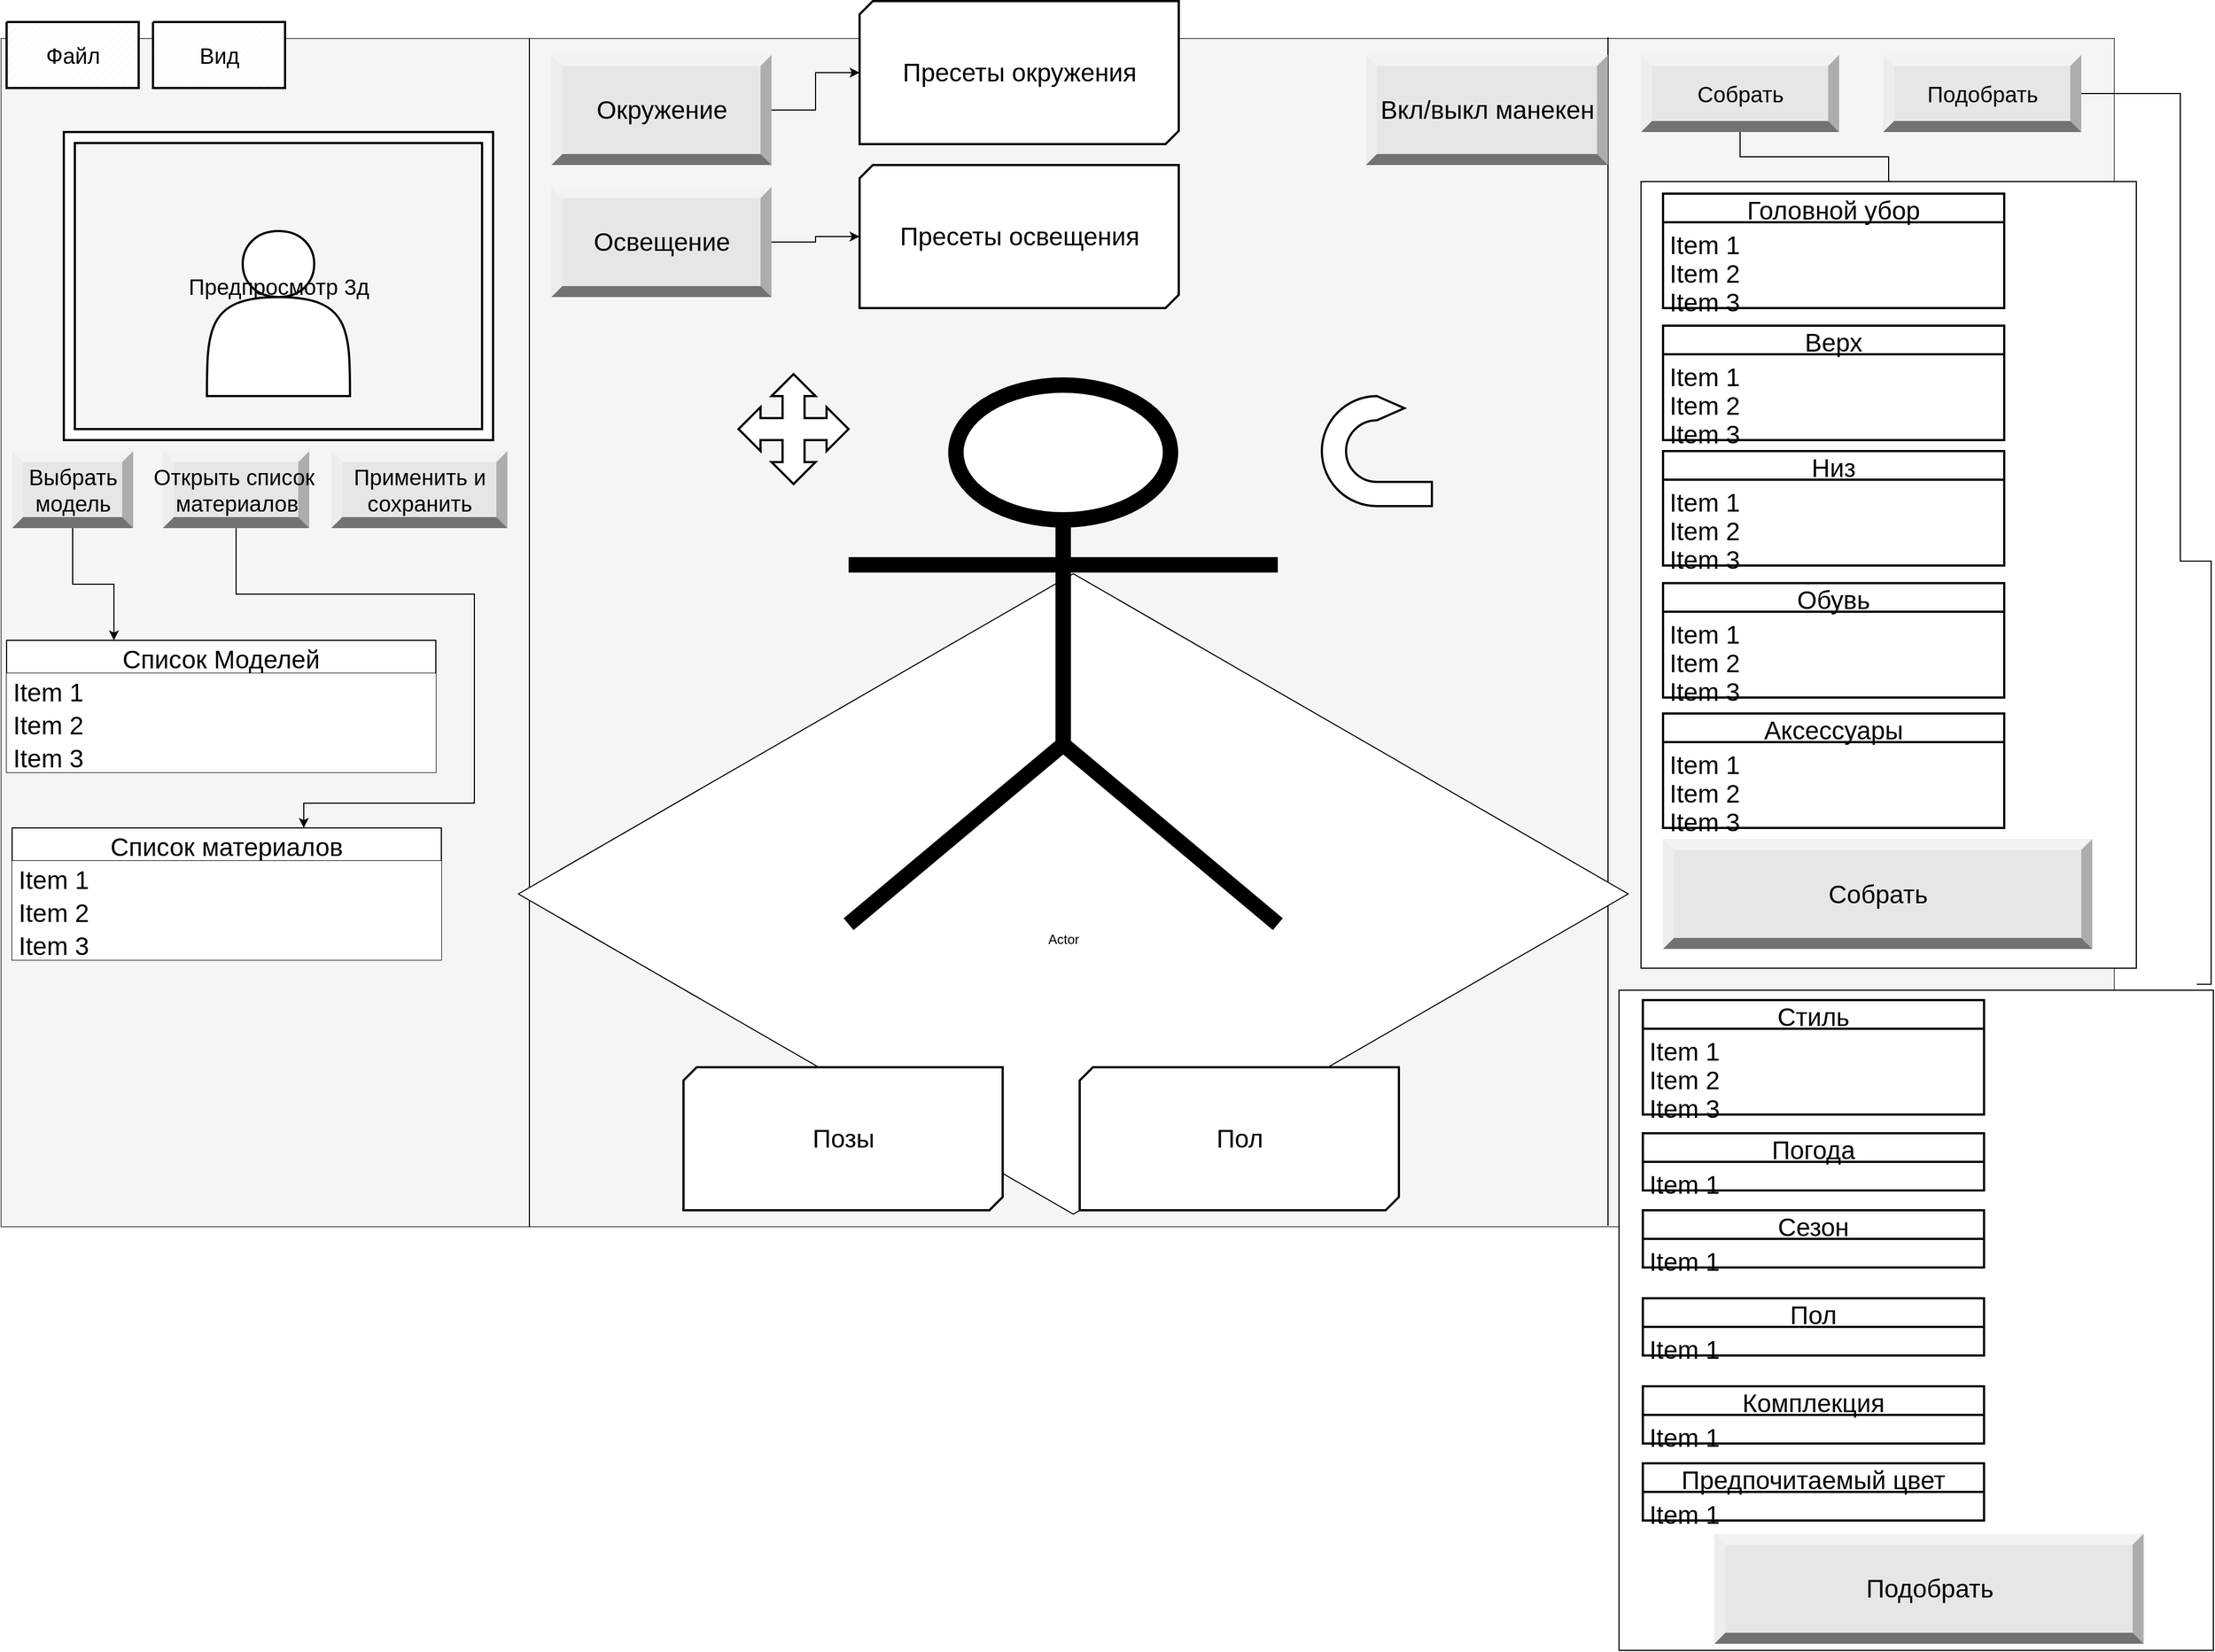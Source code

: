 <mxfile version="21.2.8" type="device">
  <diagram id="mB-Y7TeZoeiKGfiRebVg" name="Страница 1">
    <mxGraphModel dx="3088" dy="884" grid="1" gridSize="10" guides="1" tooltips="1" connect="1" arrows="1" fold="1" page="1" pageScale="1" pageWidth="827" pageHeight="1169" math="0" shadow="0">
      <root>
        <mxCell id="0" />
        <mxCell id="1" parent="0" />
        <mxCell id="9TO0nN3jIIbXw2uy0gUh-1" value="" style="rounded=0;whiteSpace=wrap;html=1;fillColor=#f5f5f5;strokeColor=#666666;fontColor=#333333;" parent="1" vertex="1">
          <mxGeometry x="-1260" y="45" width="1920" height="1080" as="geometry" />
        </mxCell>
        <mxCell id="9TO0nN3jIIbXw2uy0gUh-61" value="" style="verticalLabelPosition=bottom;verticalAlign=top;html=1;shape=mxgraph.basic.rect;fillColor2=none;strokeWidth=1;size=20;indent=5;rounded=0;fontSize=20;" parent="1" vertex="1">
          <mxGeometry x="230" y="175" width="450" height="715" as="geometry" />
        </mxCell>
        <mxCell id="9TO0nN3jIIbXw2uy0gUh-3" value="" style="shape=cube;whiteSpace=wrap;html=1;boundedLbl=1;backgroundOutline=1;darkOpacity=0.05;darkOpacity2=0.1;rounded=0;" parent="1" vertex="1">
          <mxGeometry x="-320" y="790" width="120" height="80" as="geometry" />
        </mxCell>
        <mxCell id="9TO0nN3jIIbXw2uy0gUh-4" value="" style="endArrow=none;html=1;rounded=0;entryX=0.25;entryY=0;entryDx=0;entryDy=0;exitX=0.25;exitY=1;exitDx=0;exitDy=0;" parent="1" source="9TO0nN3jIIbXw2uy0gUh-1" target="9TO0nN3jIIbXw2uy0gUh-1" edge="1">
          <mxGeometry width="50" height="50" relative="1" as="geometry">
            <mxPoint x="-500" y="640" as="sourcePoint" />
            <mxPoint x="-450" y="590" as="targetPoint" />
          </mxGeometry>
        </mxCell>
        <mxCell id="9TO0nN3jIIbXw2uy0gUh-5" value="" style="endArrow=none;html=1;rounded=0;entryX=0.25;entryY=0;entryDx=0;entryDy=0;exitX=0.25;exitY=1;exitDx=0;exitDy=0;" parent="1" edge="1">
          <mxGeometry width="50" height="50" relative="1" as="geometry">
            <mxPoint x="200.0" y="1124" as="sourcePoint" />
            <mxPoint x="200.0" y="44" as="targetPoint" />
          </mxGeometry>
        </mxCell>
        <mxCell id="9TO0nN3jIIbXw2uy0gUh-7" value="" style="html=1;whiteSpace=wrap;aspect=fixed;shape=isoRectangle;rounded=0;" parent="1" vertex="1">
          <mxGeometry x="-790" y="520" width="1008.33" height="605" as="geometry" />
        </mxCell>
        <mxCell id="9TO0nN3jIIbXw2uy0gUh-2" value="Actor" style="shape=umlActor;verticalLabelPosition=bottom;verticalAlign=top;html=1;outlineConnect=0;rounded=0;strokeWidth=14;" parent="1" vertex="1">
          <mxGeometry x="-490.0" y="360" width="390" height="490" as="geometry" />
        </mxCell>
        <mxCell id="TBAzX7xGQEoW5kucpkFZ-18" style="edgeStyle=orthogonalEdgeStyle;rounded=0;orthogonalLoop=1;jettySize=auto;html=1;entryX=0;entryY=0.5;entryDx=0;entryDy=0;entryPerimeter=0;fontSize=23;" parent="1" source="9TO0nN3jIIbXw2uy0gUh-10" target="TBAzX7xGQEoW5kucpkFZ-16" edge="1">
          <mxGeometry relative="1" as="geometry" />
        </mxCell>
        <mxCell id="9TO0nN3jIIbXw2uy0gUh-10" value="Окружение" style="labelPosition=center;verticalLabelPosition=middle;align=center;html=1;shape=mxgraph.basic.shaded_button;dx=10;fillColor=#E6E6E6;strokeColor=none;rounded=0;fontSize=23;" parent="1" vertex="1">
          <mxGeometry x="-760" y="60" width="200" height="100" as="geometry" />
        </mxCell>
        <mxCell id="TBAzX7xGQEoW5kucpkFZ-17" style="edgeStyle=orthogonalEdgeStyle;rounded=0;orthogonalLoop=1;jettySize=auto;html=1;entryX=0;entryY=0.5;entryDx=0;entryDy=0;entryPerimeter=0;fontSize=23;" parent="1" source="9TO0nN3jIIbXw2uy0gUh-11" target="TBAzX7xGQEoW5kucpkFZ-15" edge="1">
          <mxGeometry relative="1" as="geometry" />
        </mxCell>
        <mxCell id="9TO0nN3jIIbXw2uy0gUh-11" value="Освещение" style="labelPosition=center;verticalLabelPosition=middle;align=center;html=1;shape=mxgraph.basic.shaded_button;dx=10;fillColor=#E6E6E6;strokeColor=none;rounded=0;fontSize=23;" parent="1" vertex="1">
          <mxGeometry x="-760" y="180" width="200" height="100" as="geometry" />
        </mxCell>
        <mxCell id="9TO0nN3jIIbXw2uy0gUh-15" value="" style="html=1;shadow=0;dashed=0;align=center;verticalAlign=middle;shape=mxgraph.arrows2.quadArrow;dy=10;dx=20;notch=24;arrowHead=10;rounded=0;fontSize=23;strokeWidth=2;" parent="1" vertex="1">
          <mxGeometry x="-590" y="350" width="100" height="100" as="geometry" />
        </mxCell>
        <mxCell id="9TO0nN3jIIbXw2uy0gUh-16" value="" style="html=1;shadow=0;dashed=0;align=center;verticalAlign=middle;shape=mxgraph.arrows2.uTurnArrow;dy=11;arrowHead=22;dx2=25;rounded=0;fontSize=23;strokeWidth=2;" parent="1" vertex="1">
          <mxGeometry x="-60" y="370" width="100" height="100" as="geometry" />
        </mxCell>
        <mxCell id="9TO0nN3jIIbXw2uy0gUh-17" value="Позы" style="verticalLabelPosition=middle;verticalAlign=middle;html=1;shape=mxgraph.basic.diag_snip_rect;dx=6;rounded=0;fontSize=23;strokeWidth=2;labelPosition=center;align=center;" parent="1" vertex="1">
          <mxGeometry x="-640" y="980" width="290" height="130" as="geometry" />
        </mxCell>
        <mxCell id="9TO0nN3jIIbXw2uy0gUh-18" value="Вкл/выкл манекен" style="labelPosition=center;verticalLabelPosition=middle;align=center;html=1;shape=mxgraph.basic.shaded_button;dx=10;fillColor=#E6E6E6;strokeColor=none;rounded=0;fontSize=23;" parent="1" vertex="1">
          <mxGeometry x="-20" y="60" width="220" height="100" as="geometry" />
        </mxCell>
        <mxCell id="9TO0nN3jIIbXw2uy0gUh-19" value="Головной убор" style="swimlane;fontStyle=0;childLayout=stackLayout;horizontal=1;startSize=26;fillColor=none;horizontalStack=0;resizeParent=1;resizeParentMax=0;resizeLast=0;collapsible=1;marginBottom=0;rounded=0;fontSize=23;strokeWidth=2;" parent="1" vertex="1">
          <mxGeometry x="250" y="186" width="310" height="104" as="geometry" />
        </mxCell>
        <mxCell id="9TO0nN3jIIbXw2uy0gUh-20" value="Item 1" style="text;strokeColor=none;fillColor=none;align=left;verticalAlign=top;spacingLeft=4;spacingRight=4;overflow=hidden;rotatable=0;points=[[0,0.5],[1,0.5]];portConstraint=eastwest;rounded=0;fontSize=23;" parent="9TO0nN3jIIbXw2uy0gUh-19" vertex="1">
          <mxGeometry y="26" width="310" height="26" as="geometry" />
        </mxCell>
        <mxCell id="9TO0nN3jIIbXw2uy0gUh-21" value="Item 2" style="text;strokeColor=none;fillColor=none;align=left;verticalAlign=top;spacingLeft=4;spacingRight=4;overflow=hidden;rotatable=0;points=[[0,0.5],[1,0.5]];portConstraint=eastwest;rounded=0;fontSize=23;" parent="9TO0nN3jIIbXw2uy0gUh-19" vertex="1">
          <mxGeometry y="52" width="310" height="26" as="geometry" />
        </mxCell>
        <mxCell id="9TO0nN3jIIbXw2uy0gUh-22" value="Item 3" style="text;strokeColor=none;fillColor=none;align=left;verticalAlign=top;spacingLeft=4;spacingRight=4;overflow=hidden;rotatable=0;points=[[0,0.5],[1,0.5]];portConstraint=eastwest;rounded=0;fontSize=23;" parent="9TO0nN3jIIbXw2uy0gUh-19" vertex="1">
          <mxGeometry y="78" width="310" height="26" as="geometry" />
        </mxCell>
        <mxCell id="9TO0nN3jIIbXw2uy0gUh-28" value="Верх" style="swimlane;fontStyle=0;childLayout=stackLayout;horizontal=1;startSize=26;fillColor=none;horizontalStack=0;resizeParent=1;resizeParentMax=0;resizeLast=0;collapsible=1;marginBottom=0;rounded=0;fontSize=23;strokeWidth=2;" parent="1" vertex="1">
          <mxGeometry x="250" y="306" width="310" height="104" as="geometry" />
        </mxCell>
        <mxCell id="9TO0nN3jIIbXw2uy0gUh-29" value="Item 1" style="text;strokeColor=none;fillColor=none;align=left;verticalAlign=top;spacingLeft=4;spacingRight=4;overflow=hidden;rotatable=0;points=[[0,0.5],[1,0.5]];portConstraint=eastwest;rounded=0;fontSize=23;" parent="9TO0nN3jIIbXw2uy0gUh-28" vertex="1">
          <mxGeometry y="26" width="310" height="26" as="geometry" />
        </mxCell>
        <mxCell id="9TO0nN3jIIbXw2uy0gUh-30" value="Item 2" style="text;strokeColor=none;fillColor=none;align=left;verticalAlign=top;spacingLeft=4;spacingRight=4;overflow=hidden;rotatable=0;points=[[0,0.5],[1,0.5]];portConstraint=eastwest;rounded=0;fontSize=23;" parent="9TO0nN3jIIbXw2uy0gUh-28" vertex="1">
          <mxGeometry y="52" width="310" height="26" as="geometry" />
        </mxCell>
        <mxCell id="9TO0nN3jIIbXw2uy0gUh-31" value="Item 3" style="text;strokeColor=none;fillColor=none;align=left;verticalAlign=top;spacingLeft=4;spacingRight=4;overflow=hidden;rotatable=0;points=[[0,0.5],[1,0.5]];portConstraint=eastwest;rounded=0;fontSize=23;" parent="9TO0nN3jIIbXw2uy0gUh-28" vertex="1">
          <mxGeometry y="78" width="310" height="26" as="geometry" />
        </mxCell>
        <mxCell id="9TO0nN3jIIbXw2uy0gUh-32" value="Низ" style="swimlane;fontStyle=0;childLayout=stackLayout;horizontal=1;startSize=26;fillColor=none;horizontalStack=0;resizeParent=1;resizeParentMax=0;resizeLast=0;collapsible=1;marginBottom=0;rounded=0;fontSize=23;strokeWidth=2;" parent="1" vertex="1">
          <mxGeometry x="250" y="420" width="310" height="104" as="geometry" />
        </mxCell>
        <mxCell id="9TO0nN3jIIbXw2uy0gUh-33" value="Item 1" style="text;strokeColor=none;fillColor=none;align=left;verticalAlign=top;spacingLeft=4;spacingRight=4;overflow=hidden;rotatable=0;points=[[0,0.5],[1,0.5]];portConstraint=eastwest;rounded=0;fontSize=23;" parent="9TO0nN3jIIbXw2uy0gUh-32" vertex="1">
          <mxGeometry y="26" width="310" height="26" as="geometry" />
        </mxCell>
        <mxCell id="9TO0nN3jIIbXw2uy0gUh-34" value="Item 2" style="text;strokeColor=none;fillColor=none;align=left;verticalAlign=top;spacingLeft=4;spacingRight=4;overflow=hidden;rotatable=0;points=[[0,0.5],[1,0.5]];portConstraint=eastwest;rounded=0;fontSize=23;" parent="9TO0nN3jIIbXw2uy0gUh-32" vertex="1">
          <mxGeometry y="52" width="310" height="26" as="geometry" />
        </mxCell>
        <mxCell id="9TO0nN3jIIbXw2uy0gUh-35" value="Item 3" style="text;strokeColor=none;fillColor=none;align=left;verticalAlign=top;spacingLeft=4;spacingRight=4;overflow=hidden;rotatable=0;points=[[0,0.5],[1,0.5]];portConstraint=eastwest;rounded=0;fontSize=23;" parent="9TO0nN3jIIbXw2uy0gUh-32" vertex="1">
          <mxGeometry y="78" width="310" height="26" as="geometry" />
        </mxCell>
        <mxCell id="9TO0nN3jIIbXw2uy0gUh-37" value="Обувь" style="swimlane;fontStyle=0;childLayout=stackLayout;horizontal=1;startSize=26;fillColor=none;horizontalStack=0;resizeParent=1;resizeParentMax=0;resizeLast=0;collapsible=1;marginBottom=0;rounded=0;fontSize=23;strokeWidth=2;" parent="1" vertex="1">
          <mxGeometry x="250" y="540" width="310" height="104" as="geometry" />
        </mxCell>
        <mxCell id="9TO0nN3jIIbXw2uy0gUh-38" value="Item 1" style="text;strokeColor=none;fillColor=none;align=left;verticalAlign=top;spacingLeft=4;spacingRight=4;overflow=hidden;rotatable=0;points=[[0,0.5],[1,0.5]];portConstraint=eastwest;rounded=0;fontSize=23;" parent="9TO0nN3jIIbXw2uy0gUh-37" vertex="1">
          <mxGeometry y="26" width="310" height="26" as="geometry" />
        </mxCell>
        <mxCell id="9TO0nN3jIIbXw2uy0gUh-39" value="Item 2" style="text;strokeColor=none;fillColor=none;align=left;verticalAlign=top;spacingLeft=4;spacingRight=4;overflow=hidden;rotatable=0;points=[[0,0.5],[1,0.5]];portConstraint=eastwest;rounded=0;fontSize=23;" parent="9TO0nN3jIIbXw2uy0gUh-37" vertex="1">
          <mxGeometry y="52" width="310" height="26" as="geometry" />
        </mxCell>
        <mxCell id="9TO0nN3jIIbXw2uy0gUh-40" value="Item 3" style="text;strokeColor=none;fillColor=none;align=left;verticalAlign=top;spacingLeft=4;spacingRight=4;overflow=hidden;rotatable=0;points=[[0,0.5],[1,0.5]];portConstraint=eastwest;rounded=0;fontSize=23;" parent="9TO0nN3jIIbXw2uy0gUh-37" vertex="1">
          <mxGeometry y="78" width="310" height="26" as="geometry" />
        </mxCell>
        <mxCell id="9TO0nN3jIIbXw2uy0gUh-41" value="Аксессуары" style="swimlane;fontStyle=0;childLayout=stackLayout;horizontal=1;startSize=26;fillColor=none;horizontalStack=0;resizeParent=1;resizeParentMax=0;resizeLast=0;collapsible=1;marginBottom=0;rounded=0;fontSize=23;strokeWidth=2;" parent="1" vertex="1">
          <mxGeometry x="250" y="658.5" width="310" height="104" as="geometry" />
        </mxCell>
        <mxCell id="9TO0nN3jIIbXw2uy0gUh-42" value="Item 1" style="text;strokeColor=none;fillColor=none;align=left;verticalAlign=top;spacingLeft=4;spacingRight=4;overflow=hidden;rotatable=0;points=[[0,0.5],[1,0.5]];portConstraint=eastwest;rounded=0;fontSize=23;" parent="9TO0nN3jIIbXw2uy0gUh-41" vertex="1">
          <mxGeometry y="26" width="310" height="26" as="geometry" />
        </mxCell>
        <mxCell id="9TO0nN3jIIbXw2uy0gUh-43" value="Item 2" style="text;strokeColor=none;fillColor=none;align=left;verticalAlign=top;spacingLeft=4;spacingRight=4;overflow=hidden;rotatable=0;points=[[0,0.5],[1,0.5]];portConstraint=eastwest;rounded=0;fontSize=23;" parent="9TO0nN3jIIbXw2uy0gUh-41" vertex="1">
          <mxGeometry y="52" width="310" height="26" as="geometry" />
        </mxCell>
        <mxCell id="9TO0nN3jIIbXw2uy0gUh-44" value="Item 3" style="text;strokeColor=none;fillColor=none;align=left;verticalAlign=top;spacingLeft=4;spacingRight=4;overflow=hidden;rotatable=0;points=[[0,0.5],[1,0.5]];portConstraint=eastwest;rounded=0;fontSize=23;" parent="9TO0nN3jIIbXw2uy0gUh-41" vertex="1">
          <mxGeometry y="78" width="310" height="26" as="geometry" />
        </mxCell>
        <mxCell id="9TO0nN3jIIbXw2uy0gUh-45" value="Собрать" style="labelPosition=center;verticalLabelPosition=middle;align=center;html=1;shape=mxgraph.basic.shaded_button;dx=10;fillColor=#E6E6E6;strokeColor=none;rounded=0;fontSize=20;" parent="1" vertex="1">
          <mxGeometry x="230" y="60" width="180" height="70" as="geometry" />
        </mxCell>
        <mxCell id="9TO0nN3jIIbXw2uy0gUh-46" value="Подобрать" style="labelPosition=center;verticalLabelPosition=middle;align=center;html=1;shape=mxgraph.basic.shaded_button;dx=10;fillColor=#E6E6E6;strokeColor=none;rounded=0;fontSize=20;" parent="1" vertex="1">
          <mxGeometry x="450" y="60" width="180" height="70" as="geometry" />
        </mxCell>
        <mxCell id="9TO0nN3jIIbXw2uy0gUh-50" value="" style="shape=actor;whiteSpace=wrap;html=1;rounded=0;fontSize=20;strokeWidth=2;" parent="1" vertex="1">
          <mxGeometry x="-1073" y="220" width="130" height="150" as="geometry" />
        </mxCell>
        <mxCell id="9TO0nN3jIIbXw2uy0gUh-48" value="Предпросмотр 3д" style="verticalLabelPosition=middle;verticalAlign=middle;html=1;shape=mxgraph.basic.frame;dx=10;rounded=0;fontSize=20;strokeWidth=2;labelPosition=center;align=center;" parent="1" vertex="1">
          <mxGeometry x="-1203" y="130" width="390" height="280" as="geometry" />
        </mxCell>
        <mxCell id="TBAzX7xGQEoW5kucpkFZ-13" style="edgeStyle=orthogonalEdgeStyle;rounded=0;orthogonalLoop=1;jettySize=auto;html=1;entryX=0.25;entryY=0;entryDx=0;entryDy=0;fontSize=23;" parent="1" source="9TO0nN3jIIbXw2uy0gUh-51" target="TBAzX7xGQEoW5kucpkFZ-9" edge="1">
          <mxGeometry relative="1" as="geometry" />
        </mxCell>
        <mxCell id="9TO0nN3jIIbXw2uy0gUh-51" value="Выбрать &lt;br&gt;модель" style="labelPosition=center;verticalLabelPosition=middle;align=center;html=1;shape=mxgraph.basic.shaded_button;dx=10;fillColor=#E6E6E6;strokeColor=none;rounded=0;fontSize=20;" parent="1" vertex="1">
          <mxGeometry x="-1250" y="420" width="110" height="70" as="geometry" />
        </mxCell>
        <mxCell id="TBAzX7xGQEoW5kucpkFZ-7" style="edgeStyle=orthogonalEdgeStyle;rounded=0;orthogonalLoop=1;jettySize=auto;html=1;fontSize=23;" parent="1" source="9TO0nN3jIIbXw2uy0gUh-52" target="TBAzX7xGQEoW5kucpkFZ-1" edge="1">
          <mxGeometry relative="1" as="geometry">
            <Array as="points">
              <mxPoint x="-1046" y="550" />
              <mxPoint x="-830" y="550" />
              <mxPoint x="-830" y="740" />
              <mxPoint x="-985" y="740" />
            </Array>
          </mxGeometry>
        </mxCell>
        <mxCell id="9TO0nN3jIIbXw2uy0gUh-52" value="&lt;div style=&quot;text-align: justify;&quot;&gt;&lt;span style=&quot;background-color: initial;&quot;&gt;Открыть список&amp;nbsp;&lt;/span&gt;&lt;/div&gt;&lt;div style=&quot;&quot;&gt;&lt;span style=&quot;background-color: initial;&quot;&gt;материалов&lt;/span&gt;&lt;/div&gt;" style="labelPosition=center;verticalLabelPosition=middle;align=center;html=1;shape=mxgraph.basic.shaded_button;dx=10;fillColor=#E6E6E6;strokeColor=none;rounded=0;fontSize=20;" parent="1" vertex="1">
          <mxGeometry x="-1113" y="420" width="133" height="70" as="geometry" />
        </mxCell>
        <mxCell id="9TO0nN3jIIbXw2uy0gUh-58" value="Применить и &lt;br&gt;сохранить" style="labelPosition=center;verticalLabelPosition=middle;align=center;html=1;shape=mxgraph.basic.shaded_button;dx=10;fillColor=#E6E6E6;strokeColor=none;rounded=0;fontSize=20;" parent="1" vertex="1">
          <mxGeometry x="-960" y="420" width="160" height="70" as="geometry" />
        </mxCell>
        <mxCell id="9TO0nN3jIIbXw2uy0gUh-59" value="Файл" style="verticalLabelPosition=middle;verticalAlign=middle;html=1;shape=mxgraph.basic.patternFillRect;fillStyle=diag;step=5;fillStrokeWidth=0.2;fillStrokeColor=#dddddd;rounded=0;fontSize=20;strokeWidth=2;labelPosition=center;align=center;" parent="1" vertex="1">
          <mxGeometry x="-1255" y="30" width="120" height="60" as="geometry" />
        </mxCell>
        <mxCell id="9TO0nN3jIIbXw2uy0gUh-60" value="Вид" style="verticalLabelPosition=middle;verticalAlign=middle;html=1;shape=mxgraph.basic.patternFillRect;fillStyle=diag;step=5;fillStrokeWidth=0.2;fillStrokeColor=#dddddd;rounded=0;fontSize=20;strokeWidth=2;labelPosition=center;align=center;" parent="1" vertex="1">
          <mxGeometry x="-1122" y="30" width="120" height="60" as="geometry" />
        </mxCell>
        <mxCell id="9TO0nN3jIIbXw2uy0gUh-62" value="" style="endArrow=none;html=1;rounded=0;fontSize=20;edgeStyle=orthogonalEdgeStyle;" parent="1" source="9TO0nN3jIIbXw2uy0gUh-61" target="9TO0nN3jIIbXw2uy0gUh-45" edge="1">
          <mxGeometry width="50" height="50" relative="1" as="geometry">
            <mxPoint x="880" y="670" as="sourcePoint" />
            <mxPoint x="930" y="620" as="targetPoint" />
          </mxGeometry>
        </mxCell>
        <mxCell id="9TO0nN3jIIbXw2uy0gUh-63" value="" style="verticalLabelPosition=bottom;verticalAlign=top;html=1;shape=mxgraph.basic.rect;fillColor2=none;strokeWidth=1;size=20;indent=5;rounded=0;fontSize=20;" parent="1" vertex="1">
          <mxGeometry x="210" y="910" width="540" height="600" as="geometry" />
        </mxCell>
        <mxCell id="9TO0nN3jIIbXw2uy0gUh-64" value="Стиль" style="swimlane;fontStyle=0;childLayout=stackLayout;horizontal=1;startSize=26;fillColor=none;horizontalStack=0;resizeParent=1;resizeParentMax=0;resizeLast=0;collapsible=1;marginBottom=0;rounded=0;fontSize=23;strokeWidth=2;" parent="1" vertex="1">
          <mxGeometry x="231.67" y="919" width="310" height="104" as="geometry" />
        </mxCell>
        <mxCell id="9TO0nN3jIIbXw2uy0gUh-65" value="Item 1" style="text;strokeColor=none;fillColor=none;align=left;verticalAlign=top;spacingLeft=4;spacingRight=4;overflow=hidden;rotatable=0;points=[[0,0.5],[1,0.5]];portConstraint=eastwest;rounded=0;fontSize=23;" parent="9TO0nN3jIIbXw2uy0gUh-64" vertex="1">
          <mxGeometry y="26" width="310" height="26" as="geometry" />
        </mxCell>
        <mxCell id="9TO0nN3jIIbXw2uy0gUh-66" value="Item 2" style="text;strokeColor=none;fillColor=none;align=left;verticalAlign=top;spacingLeft=4;spacingRight=4;overflow=hidden;rotatable=0;points=[[0,0.5],[1,0.5]];portConstraint=eastwest;rounded=0;fontSize=23;" parent="9TO0nN3jIIbXw2uy0gUh-64" vertex="1">
          <mxGeometry y="52" width="310" height="26" as="geometry" />
        </mxCell>
        <mxCell id="9TO0nN3jIIbXw2uy0gUh-67" value="Item 3" style="text;strokeColor=none;fillColor=none;align=left;verticalAlign=top;spacingLeft=4;spacingRight=4;overflow=hidden;rotatable=0;points=[[0,0.5],[1,0.5]];portConstraint=eastwest;rounded=0;fontSize=23;" parent="9TO0nN3jIIbXw2uy0gUh-64" vertex="1">
          <mxGeometry y="78" width="310" height="26" as="geometry" />
        </mxCell>
        <mxCell id="9TO0nN3jIIbXw2uy0gUh-68" value="Собрать" style="labelPosition=center;verticalLabelPosition=middle;align=center;html=1;shape=mxgraph.basic.shaded_button;dx=10;fillColor=#E6E6E6;strokeColor=none;rounded=0;fontSize=23;" parent="1" vertex="1">
          <mxGeometry x="250" y="772.5" width="390" height="100" as="geometry" />
        </mxCell>
        <mxCell id="9TO0nN3jIIbXw2uy0gUh-23" value="Подобрать" style="labelPosition=center;verticalLabelPosition=middle;align=center;html=1;shape=mxgraph.basic.shaded_button;dx=10;fillColor=#E6E6E6;strokeColor=none;rounded=0;fontSize=23;" parent="1" vertex="1">
          <mxGeometry x="296.67" y="1404" width="390" height="100" as="geometry" />
        </mxCell>
        <mxCell id="9TO0nN3jIIbXw2uy0gUh-69" value="Погода" style="swimlane;fontStyle=0;childLayout=stackLayout;horizontal=1;startSize=26;fillColor=none;horizontalStack=0;resizeParent=1;resizeParentMax=0;resizeLast=0;collapsible=1;marginBottom=0;rounded=0;fontSize=23;strokeWidth=2;" parent="1" vertex="1">
          <mxGeometry x="231.67" y="1040" width="310" height="52" as="geometry" />
        </mxCell>
        <mxCell id="9TO0nN3jIIbXw2uy0gUh-70" value="Item 1" style="text;strokeColor=none;fillColor=none;align=left;verticalAlign=top;spacingLeft=4;spacingRight=4;overflow=hidden;rotatable=0;points=[[0,0.5],[1,0.5]];portConstraint=eastwest;rounded=0;fontSize=23;" parent="9TO0nN3jIIbXw2uy0gUh-69" vertex="1">
          <mxGeometry y="26" width="310" height="26" as="geometry" />
        </mxCell>
        <mxCell id="9TO0nN3jIIbXw2uy0gUh-73" value="Сезон" style="swimlane;fontStyle=0;childLayout=stackLayout;horizontal=1;startSize=26;fillColor=none;horizontalStack=0;resizeParent=1;resizeParentMax=0;resizeLast=0;collapsible=1;marginBottom=0;rounded=0;fontSize=23;strokeWidth=2;" parent="1" vertex="1">
          <mxGeometry x="231.67" y="1110" width="310" height="52" as="geometry" />
        </mxCell>
        <mxCell id="9TO0nN3jIIbXw2uy0gUh-74" value="Item 1" style="text;strokeColor=none;fillColor=none;align=left;verticalAlign=top;spacingLeft=4;spacingRight=4;overflow=hidden;rotatable=0;points=[[0,0.5],[1,0.5]];portConstraint=eastwest;rounded=0;fontSize=23;" parent="9TO0nN3jIIbXw2uy0gUh-73" vertex="1">
          <mxGeometry y="26" width="310" height="26" as="geometry" />
        </mxCell>
        <mxCell id="9TO0nN3jIIbXw2uy0gUh-75" value="Пол" style="swimlane;fontStyle=0;childLayout=stackLayout;horizontal=1;startSize=26;fillColor=none;horizontalStack=0;resizeParent=1;resizeParentMax=0;resizeLast=0;collapsible=1;marginBottom=0;rounded=0;fontSize=23;strokeWidth=2;" parent="1" vertex="1">
          <mxGeometry x="231.67" y="1190" width="310" height="52" as="geometry" />
        </mxCell>
        <mxCell id="9TO0nN3jIIbXw2uy0gUh-76" value="Item 1" style="text;strokeColor=none;fillColor=none;align=left;verticalAlign=top;spacingLeft=4;spacingRight=4;overflow=hidden;rotatable=0;points=[[0,0.5],[1,0.5]];portConstraint=eastwest;rounded=0;fontSize=23;" parent="9TO0nN3jIIbXw2uy0gUh-75" vertex="1">
          <mxGeometry y="26" width="310" height="26" as="geometry" />
        </mxCell>
        <mxCell id="9TO0nN3jIIbXw2uy0gUh-77" value="Комплекция" style="swimlane;fontStyle=0;childLayout=stackLayout;horizontal=1;startSize=26;fillColor=none;horizontalStack=0;resizeParent=1;resizeParentMax=0;resizeLast=0;collapsible=1;marginBottom=0;rounded=0;fontSize=23;strokeWidth=2;" parent="1" vertex="1">
          <mxGeometry x="231.67" y="1270" width="310" height="52" as="geometry" />
        </mxCell>
        <mxCell id="9TO0nN3jIIbXw2uy0gUh-78" value="Item 1" style="text;strokeColor=none;fillColor=none;align=left;verticalAlign=top;spacingLeft=4;spacingRight=4;overflow=hidden;rotatable=0;points=[[0,0.5],[1,0.5]];portConstraint=eastwest;rounded=0;fontSize=23;" parent="9TO0nN3jIIbXw2uy0gUh-77" vertex="1">
          <mxGeometry y="26" width="310" height="26" as="geometry" />
        </mxCell>
        <mxCell id="9TO0nN3jIIbXw2uy0gUh-79" value="Предпочитаемый цвет" style="swimlane;fontStyle=0;childLayout=stackLayout;horizontal=1;startSize=26;fillColor=none;horizontalStack=0;resizeParent=1;resizeParentMax=0;resizeLast=0;collapsible=1;marginBottom=0;rounded=0;fontSize=23;strokeWidth=2;" parent="1" vertex="1">
          <mxGeometry x="231.67" y="1340" width="310" height="52" as="geometry" />
        </mxCell>
        <mxCell id="9TO0nN3jIIbXw2uy0gUh-80" value="Item 1" style="text;strokeColor=none;fillColor=none;align=left;verticalAlign=top;spacingLeft=4;spacingRight=4;overflow=hidden;rotatable=0;points=[[0,0.5],[1,0.5]];portConstraint=eastwest;rounded=0;fontSize=23;" parent="9TO0nN3jIIbXw2uy0gUh-79" vertex="1">
          <mxGeometry y="26" width="310" height="26" as="geometry" />
        </mxCell>
        <mxCell id="9TO0nN3jIIbXw2uy0gUh-81" value="" style="endArrow=none;html=1;rounded=0;fontSize=20;exitX=0.972;exitY=-0.009;exitDx=0;exitDy=0;exitPerimeter=0;edgeStyle=orthogonalEdgeStyle;" parent="1" source="9TO0nN3jIIbXw2uy0gUh-63" target="9TO0nN3jIIbXw2uy0gUh-46" edge="1">
          <mxGeometry width="50" height="50" relative="1" as="geometry">
            <mxPoint x="1050.46" y="130.0" as="sourcePoint" />
            <mxPoint x="760" y="72.016" as="targetPoint" />
            <Array as="points">
              <mxPoint x="748" y="905" />
              <mxPoint x="748" y="520" />
              <mxPoint x="720" y="520" />
              <mxPoint x="720" y="95" />
            </Array>
          </mxGeometry>
        </mxCell>
        <mxCell id="TBAzX7xGQEoW5kucpkFZ-1" value="Список материалов" style="swimlane;fontStyle=0;childLayout=stackLayout;horizontal=1;startSize=30;horizontalStack=0;resizeParent=1;resizeParentMax=0;resizeLast=0;collapsible=1;marginBottom=0;fontSize=23;" parent="1" vertex="1">
          <mxGeometry x="-1250" y="762.5" width="390" height="120" as="geometry" />
        </mxCell>
        <mxCell id="TBAzX7xGQEoW5kucpkFZ-2" value="Item 1" style="text;align=left;verticalAlign=middle;spacingLeft=4;spacingRight=4;overflow=hidden;points=[[0,0.5],[1,0.5]];portConstraint=eastwest;rotatable=0;fillColor=default;fontSize=23;" parent="TBAzX7xGQEoW5kucpkFZ-1" vertex="1">
          <mxGeometry y="30" width="390" height="30" as="geometry" />
        </mxCell>
        <mxCell id="TBAzX7xGQEoW5kucpkFZ-3" value="Item 2" style="text;align=left;verticalAlign=middle;spacingLeft=4;spacingRight=4;overflow=hidden;points=[[0,0.5],[1,0.5]];portConstraint=eastwest;rotatable=0;fillColor=default;fontSize=23;" parent="TBAzX7xGQEoW5kucpkFZ-1" vertex="1">
          <mxGeometry y="60" width="390" height="30" as="geometry" />
        </mxCell>
        <mxCell id="TBAzX7xGQEoW5kucpkFZ-4" value="Item 3" style="text;align=left;verticalAlign=middle;spacingLeft=4;spacingRight=4;overflow=hidden;points=[[0,0.5],[1,0.5]];portConstraint=eastwest;rotatable=0;fillColor=default;fontSize=23;" parent="TBAzX7xGQEoW5kucpkFZ-1" vertex="1">
          <mxGeometry y="90" width="390" height="30" as="geometry" />
        </mxCell>
        <mxCell id="TBAzX7xGQEoW5kucpkFZ-9" value="Список Моделей" style="swimlane;fontStyle=0;childLayout=stackLayout;horizontal=1;startSize=30;horizontalStack=0;resizeParent=1;resizeParentMax=0;resizeLast=0;collapsible=1;marginBottom=0;fontSize=23;" parent="1" vertex="1">
          <mxGeometry x="-1255" y="592" width="390" height="120" as="geometry" />
        </mxCell>
        <mxCell id="TBAzX7xGQEoW5kucpkFZ-10" value="Item 1" style="text;align=left;verticalAlign=middle;spacingLeft=4;spacingRight=4;overflow=hidden;points=[[0,0.5],[1,0.5]];portConstraint=eastwest;rotatable=0;fillColor=default;fontSize=23;" parent="TBAzX7xGQEoW5kucpkFZ-9" vertex="1">
          <mxGeometry y="30" width="390" height="30" as="geometry" />
        </mxCell>
        <mxCell id="TBAzX7xGQEoW5kucpkFZ-11" value="Item 2" style="text;align=left;verticalAlign=middle;spacingLeft=4;spacingRight=4;overflow=hidden;points=[[0,0.5],[1,0.5]];portConstraint=eastwest;rotatable=0;fillColor=default;fontSize=23;" parent="TBAzX7xGQEoW5kucpkFZ-9" vertex="1">
          <mxGeometry y="60" width="390" height="30" as="geometry" />
        </mxCell>
        <mxCell id="TBAzX7xGQEoW5kucpkFZ-12" value="Item 3" style="text;align=left;verticalAlign=middle;spacingLeft=4;spacingRight=4;overflow=hidden;points=[[0,0.5],[1,0.5]];portConstraint=eastwest;rotatable=0;fillColor=default;fontSize=23;" parent="TBAzX7xGQEoW5kucpkFZ-9" vertex="1">
          <mxGeometry y="90" width="390" height="30" as="geometry" />
        </mxCell>
        <mxCell id="TBAzX7xGQEoW5kucpkFZ-14" value="Пол" style="verticalLabelPosition=middle;verticalAlign=middle;html=1;shape=mxgraph.basic.diag_snip_rect;dx=6;rounded=0;fontSize=23;strokeWidth=2;labelPosition=center;align=center;" parent="1" vertex="1">
          <mxGeometry x="-280" y="980" width="290" height="130" as="geometry" />
        </mxCell>
        <mxCell id="TBAzX7xGQEoW5kucpkFZ-15" value="Пресеты освещения" style="verticalLabelPosition=middle;verticalAlign=middle;html=1;shape=mxgraph.basic.diag_snip_rect;dx=6;rounded=0;fontSize=23;strokeWidth=2;labelPosition=center;align=center;" parent="1" vertex="1">
          <mxGeometry x="-480" y="160" width="290" height="130" as="geometry" />
        </mxCell>
        <mxCell id="TBAzX7xGQEoW5kucpkFZ-16" value="Пресеты окружения" style="verticalLabelPosition=middle;verticalAlign=middle;html=1;shape=mxgraph.basic.diag_snip_rect;dx=6;rounded=0;fontSize=23;strokeWidth=2;labelPosition=center;align=center;" parent="1" vertex="1">
          <mxGeometry x="-480" y="11" width="290" height="130" as="geometry" />
        </mxCell>
      </root>
    </mxGraphModel>
  </diagram>
</mxfile>
